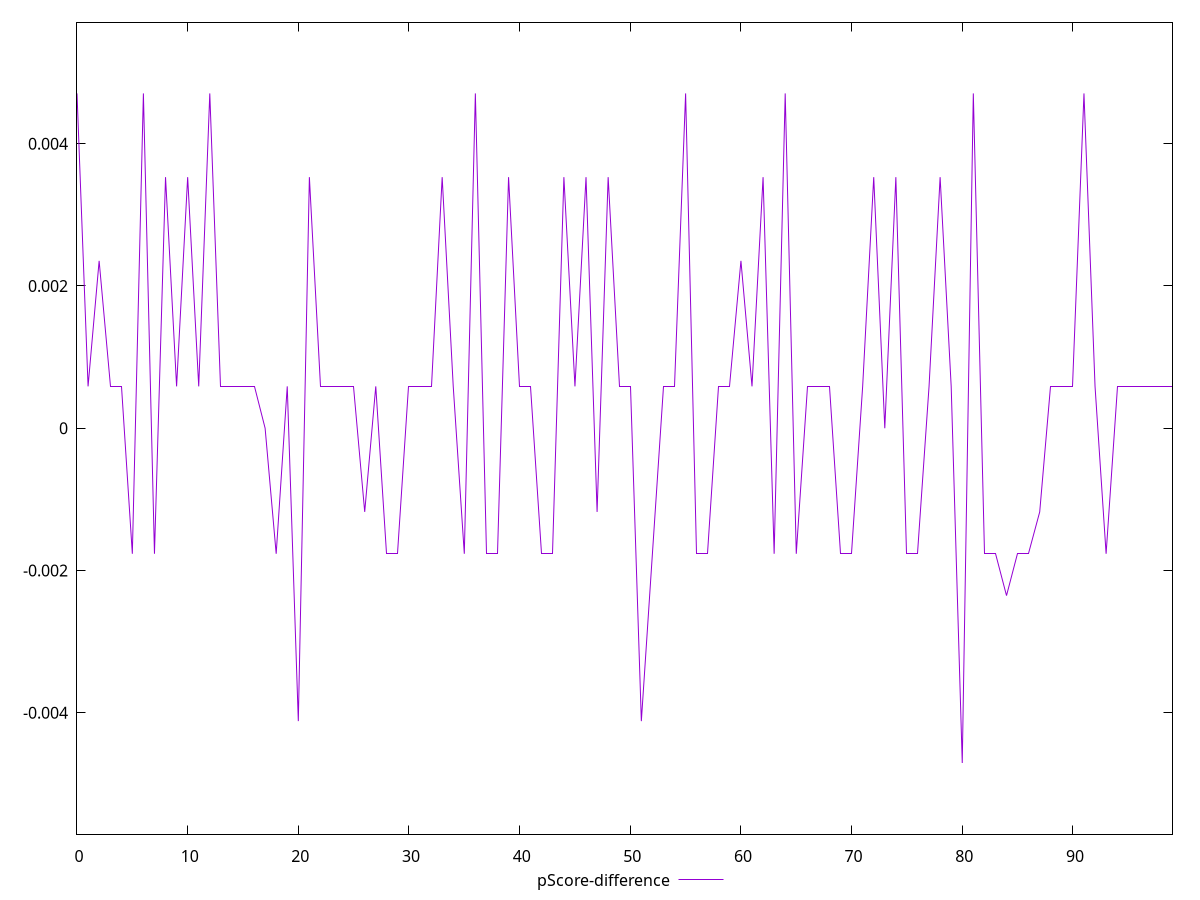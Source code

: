 reset

$pScoreDifference <<EOF
0 0.004705882352941171
1 0.0005882352941176117
2 0.0023529411764705577
3 0.0005882352941176117
4 0.0005882352941176117
5 -0.001764705882352946
6 0.004705882352941171
7 -0.001764705882352946
8 0.0035294117647058365
9 0.0005882352941176117
10 0.0035294117647058365
11 0.0005882352941176117
12 0.004705882352941115
13 0.0005882352941176117
14 0.0005882352941176117
15 0.0005882352941176117
16 0.0005882352941176117
17 0
18 -0.0017647058823530015
19 0.0005882352941176117
20 -0.004117647058823504
21 0.0035294117647058365
22 0.0005882352941176117
23 0.0005882352941176117
24 0.0005882352941176117
25 0.0005882352941176117
26 -0.0011764705882352788
27 0.0005882352941176117
28 -0.001764705882352946
29 -0.001764705882352946
30 0.0005882352941176117
31 0.0005882352941176117
32 0.0005882352941176117
33 0.0035294117647058365
34 0.0005882352941176117
35 -0.001764705882352946
36 0.004705882352941171
37 -0.001764705882352946
38 -0.001764705882352946
39 0.0035294117647058365
40 0.0005882352941176117
41 0.0005882352941176117
42 -0.001764705882352946
43 -0.001764705882352946
44 0.0035294117647058365
45 0.0005882352941176117
46 0.003529411764705892
47 -0.0011764705882352788
48 0.0035294117647058365
49 0.0005882352941176117
50 0.0005882352941176117
51 -0.004117647058823559
52 -0.001764705882352946
53 0.0005882352941176117
54 0.0005882352941176117
55 0.004705882352941115
56 -0.001764705882352946
57 -0.001764705882352946
58 0.0005882352941176117
59 0.0005882352941176117
60 0.0023529411764705577
61 0.0005882352941176117
62 0.0035294117647058365
63 -0.001764705882352946
64 0.004705882352941171
65 -0.001764705882352946
66 0.0005882352941176117
67 0.0005882352941176117
68 0.0005882352941176117
69 -0.001764705882352946
70 -0.0017647058823530015
71 0.0005882352941176117
72 0.0035294117647058365
73 0
74 0.0035294117647058365
75 -0.001764705882352946
76 -0.001764705882352946
77 0.0005882352941176117
78 0.0035294117647058365
79 0.0005882352941176117
80 -0.004705882352941171
81 0.004705882352941171
82 -0.001764705882352946
83 -0.0017647058823530015
84 -0.002352941176470613
85 -0.001764705882352946
86 -0.001764705882352946
87 -0.0011764705882352788
88 0.0005882352941176117
89 0.0005882352941176117
90 0.0005882352941176117
91 0.004705882352941171
92 0.0005882352941176117
93 -0.001764705882352946
94 0.0005882352941176117
95 0.0005882352941176117
96 0.0005882352941176117
97 0.0005882352941176117
98 0.0005882352941176117
99 0.0005882352941176117
EOF

set key outside below
set xrange [0:99]
set yrange [-0.005705882352941171:0.005705882352941171]
set trange [-0.005705882352941171:0.005705882352941171]
set terminal svg size 640, 500 enhanced background rgb 'white'
set output "report_00019_2021-02-10T18-14-37.922Z//uses-text-compression/samples/pages+cached+noadtech/pScore-difference/values.svg"

plot $pScoreDifference title "pScore-difference" with line

reset
